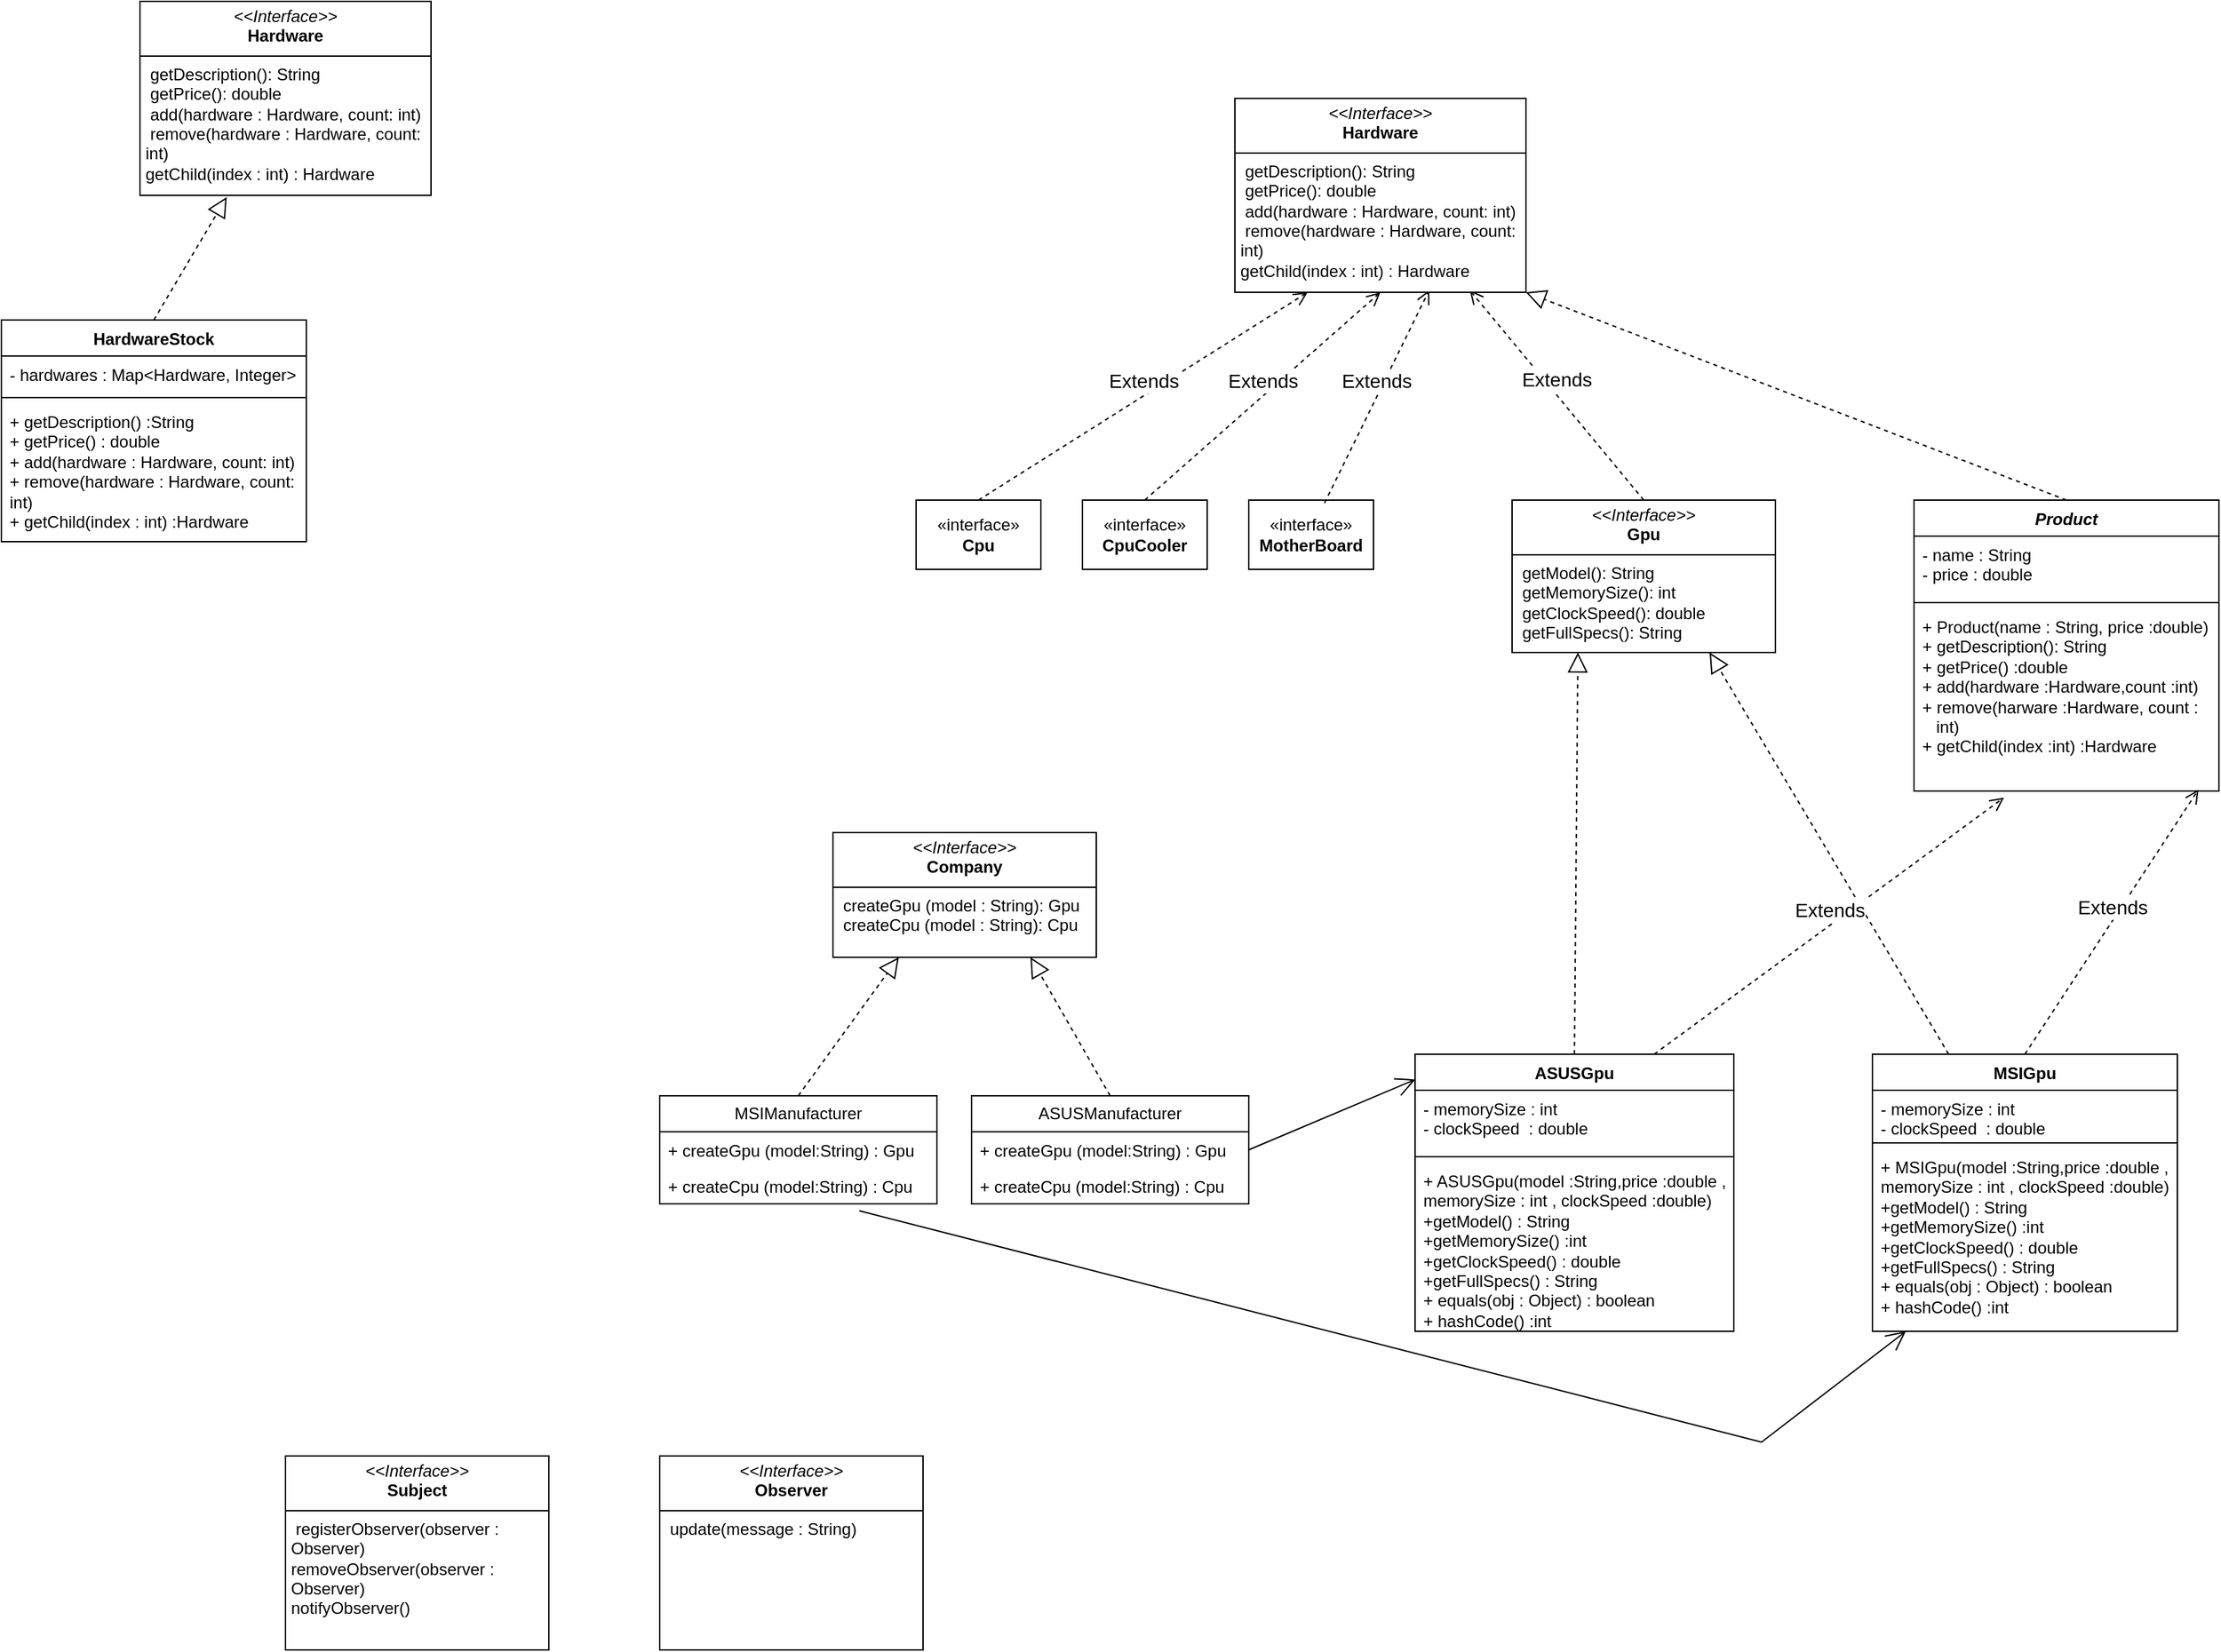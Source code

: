 <mxfile version="24.9.1">
  <diagram id="C5RBs43oDa-KdzZeNtuy" name="Page-1">
    <mxGraphModel dx="2852" dy="2026" grid="1" gridSize="10" guides="1" tooltips="1" connect="1" arrows="1" fold="1" page="1" pageScale="1" pageWidth="827" pageHeight="1169" math="0" shadow="0">
      <root>
        <mxCell id="WIyWlLk6GJQsqaUBKTNV-0" />
        <mxCell id="WIyWlLk6GJQsqaUBKTNV-1" parent="WIyWlLk6GJQsqaUBKTNV-0" />
        <mxCell id="6QeNphfjCAm_pFqaKiIY-1" value="«interface»&lt;br&gt;&lt;b&gt;Cpu&lt;/b&gt;" style="html=1;whiteSpace=wrap;" parent="WIyWlLk6GJQsqaUBKTNV-1" vertex="1">
          <mxGeometry x="-130" y="-50" width="90" height="50" as="geometry" />
        </mxCell>
        <mxCell id="6QeNphfjCAm_pFqaKiIY-2" value="«interface»&lt;br&gt;&lt;b&gt;CpuCooler&lt;/b&gt;" style="html=1;whiteSpace=wrap;" parent="WIyWlLk6GJQsqaUBKTNV-1" vertex="1">
          <mxGeometry x="-10" y="-50" width="90" height="50" as="geometry" />
        </mxCell>
        <mxCell id="6QeNphfjCAm_pFqaKiIY-3" value="«interface»&lt;br&gt;&lt;b&gt;MotherBoard&lt;/b&gt;" style="html=1;whiteSpace=wrap;" parent="WIyWlLk6GJQsqaUBKTNV-1" vertex="1">
          <mxGeometry x="110" y="-50" width="90" height="50" as="geometry" />
        </mxCell>
        <mxCell id="6QeNphfjCAm_pFqaKiIY-5" value="ASUSGpu" style="swimlane;fontStyle=1;align=center;verticalAlign=top;childLayout=stackLayout;horizontal=1;startSize=26;horizontalStack=0;resizeParent=1;resizeParentMax=0;resizeLast=0;collapsible=1;marginBottom=0;whiteSpace=wrap;html=1;" parent="WIyWlLk6GJQsqaUBKTNV-1" vertex="1">
          <mxGeometry x="230" y="350" width="230" height="200" as="geometry" />
        </mxCell>
        <mxCell id="6QeNphfjCAm_pFqaKiIY-6" value="- memorySize : int&lt;div&gt;- clockSpeed&amp;nbsp; : double&lt;/div&gt;" style="text;strokeColor=none;fillColor=none;align=left;verticalAlign=top;spacingLeft=4;spacingRight=4;overflow=hidden;rotatable=0;points=[[0,0.5],[1,0.5]];portConstraint=eastwest;whiteSpace=wrap;html=1;" parent="6QeNphfjCAm_pFqaKiIY-5" vertex="1">
          <mxGeometry y="26" width="230" height="44" as="geometry" />
        </mxCell>
        <mxCell id="6QeNphfjCAm_pFqaKiIY-7" value="" style="line;strokeWidth=1;fillColor=none;align=left;verticalAlign=middle;spacingTop=-1;spacingLeft=3;spacingRight=3;rotatable=0;labelPosition=right;points=[];portConstraint=eastwest;strokeColor=inherit;" parent="6QeNphfjCAm_pFqaKiIY-5" vertex="1">
          <mxGeometry y="70" width="230" height="8" as="geometry" />
        </mxCell>
        <mxCell id="6QeNphfjCAm_pFqaKiIY-8" value="+ ASUSGpu(model :String,price :double , memorySize : int , clockSpeed :double)&lt;div&gt;+getModel() : String&lt;/div&gt;&lt;div&gt;+getMemorySize() :int&lt;/div&gt;&lt;div&gt;+getClockSpeed() : double&lt;/div&gt;&lt;div&gt;+getFullSpecs() : String&lt;/div&gt;&lt;div&gt;+ equals(obj : Object) : boolean&lt;/div&gt;&lt;div&gt;+ hashCode() :int&amp;nbsp;&lt;/div&gt;" style="text;strokeColor=none;fillColor=none;align=left;verticalAlign=top;spacingLeft=4;spacingRight=4;overflow=hidden;rotatable=0;points=[[0,0.5],[1,0.5]];portConstraint=eastwest;whiteSpace=wrap;html=1;" parent="6QeNphfjCAm_pFqaKiIY-5" vertex="1">
          <mxGeometry y="78" width="230" height="122" as="geometry" />
        </mxCell>
        <mxCell id="6QeNphfjCAm_pFqaKiIY-13" value="&lt;p style=&quot;margin:0px;margin-top:4px;text-align:center;&quot;&gt;&lt;i&gt;&amp;lt;&amp;lt;Interface&amp;gt;&amp;gt;&lt;/i&gt;&lt;br&gt;&lt;b&gt;Gpu&lt;/b&gt;&lt;/p&gt;&lt;hr size=&quot;1&quot; style=&quot;border-style:solid;&quot;&gt;&lt;p style=&quot;margin:0px;margin-left:4px;&quot;&gt;&amp;nbsp;getModel(): String&lt;br&gt;&amp;nbsp;getMemorySize(): int&lt;/p&gt;&lt;p style=&quot;margin:0px;margin-left:4px;&quot;&gt;&amp;nbsp;getClockSpeed(): double&lt;/p&gt;&lt;p style=&quot;margin:0px;margin-left:4px;&quot;&gt;&amp;nbsp;getFullSpecs(): String&lt;/p&gt;" style="verticalAlign=top;align=left;overflow=fill;html=1;whiteSpace=wrap;" parent="WIyWlLk6GJQsqaUBKTNV-1" vertex="1">
          <mxGeometry x="300" y="-50" width="190" height="110" as="geometry" />
        </mxCell>
        <mxCell id="6QeNphfjCAm_pFqaKiIY-14" value="MSIGpu" style="swimlane;fontStyle=1;align=center;verticalAlign=top;childLayout=stackLayout;horizontal=1;startSize=26;horizontalStack=0;resizeParent=1;resizeParentMax=0;resizeLast=0;collapsible=1;marginBottom=0;whiteSpace=wrap;html=1;" parent="WIyWlLk6GJQsqaUBKTNV-1" vertex="1">
          <mxGeometry x="560" y="350" width="220" height="200" as="geometry" />
        </mxCell>
        <mxCell id="6QeNphfjCAm_pFqaKiIY-15" value="- memorySize : int&lt;div&gt;- clockSpeed&amp;nbsp; : double&lt;/div&gt;" style="text;strokeColor=none;fillColor=none;align=left;verticalAlign=top;spacingLeft=4;spacingRight=4;overflow=hidden;rotatable=0;points=[[0,0.5],[1,0.5]];portConstraint=eastwest;whiteSpace=wrap;html=1;" parent="6QeNphfjCAm_pFqaKiIY-14" vertex="1">
          <mxGeometry y="26" width="220" height="34" as="geometry" />
        </mxCell>
        <mxCell id="6QeNphfjCAm_pFqaKiIY-16" value="" style="line;strokeWidth=1;fillColor=none;align=left;verticalAlign=middle;spacingTop=-1;spacingLeft=3;spacingRight=3;rotatable=0;labelPosition=right;points=[];portConstraint=eastwest;strokeColor=inherit;" parent="6QeNphfjCAm_pFqaKiIY-14" vertex="1">
          <mxGeometry y="60" width="220" height="8" as="geometry" />
        </mxCell>
        <mxCell id="6QeNphfjCAm_pFqaKiIY-17" value="+ MSIGpu(model :String,price :double , memorySize : int , clockSpeed :double)&lt;div&gt;+getModel() : String&lt;/div&gt;&lt;div&gt;+getMemorySize() :int&lt;/div&gt;&lt;div&gt;+getClockSpeed() : double&lt;/div&gt;&lt;div&gt;+getFullSpecs() : String&lt;/div&gt;&lt;div&gt;+ equals(obj : Object) : boolean&lt;/div&gt;&lt;div&gt;+ hashCode() :int&amp;nbsp;&lt;/div&gt;" style="text;strokeColor=none;fillColor=none;align=left;verticalAlign=top;spacingLeft=4;spacingRight=4;overflow=hidden;rotatable=0;points=[[0,0.5],[1,0.5]];portConstraint=eastwest;whiteSpace=wrap;html=1;" parent="6QeNphfjCAm_pFqaKiIY-14" vertex="1">
          <mxGeometry y="68" width="220" height="132" as="geometry" />
        </mxCell>
        <mxCell id="6QeNphfjCAm_pFqaKiIY-18" value="" style="endArrow=block;dashed=1;endFill=0;endSize=12;html=1;rounded=0;entryX=0.75;entryY=1;entryDx=0;entryDy=0;exitX=0.25;exitY=0;exitDx=0;exitDy=0;" parent="WIyWlLk6GJQsqaUBKTNV-1" source="6QeNphfjCAm_pFqaKiIY-14" target="6QeNphfjCAm_pFqaKiIY-13" edge="1">
          <mxGeometry width="160" relative="1" as="geometry">
            <mxPoint x="750" y="200" as="sourcePoint" />
            <mxPoint x="730" y="170" as="targetPoint" />
          </mxGeometry>
        </mxCell>
        <mxCell id="6QeNphfjCAm_pFqaKiIY-19" value="" style="endArrow=block;dashed=1;endFill=0;endSize=12;html=1;rounded=0;exitX=0.5;exitY=0;exitDx=0;exitDy=0;entryX=0.25;entryY=1;entryDx=0;entryDy=0;" parent="WIyWlLk6GJQsqaUBKTNV-1" source="6QeNphfjCAm_pFqaKiIY-5" target="6QeNphfjCAm_pFqaKiIY-13" edge="1">
          <mxGeometry width="160" relative="1" as="geometry">
            <mxPoint x="570" y="170" as="sourcePoint" />
            <mxPoint x="730" y="170" as="targetPoint" />
          </mxGeometry>
        </mxCell>
        <mxCell id="6QeNphfjCAm_pFqaKiIY-25" value="&lt;i&gt;Product&lt;/i&gt;" style="swimlane;fontStyle=1;align=center;verticalAlign=top;childLayout=stackLayout;horizontal=1;startSize=26;horizontalStack=0;resizeParent=1;resizeParentMax=0;resizeLast=0;collapsible=1;marginBottom=0;whiteSpace=wrap;html=1;" parent="WIyWlLk6GJQsqaUBKTNV-1" vertex="1">
          <mxGeometry x="590" y="-50" width="220" height="210" as="geometry" />
        </mxCell>
        <mxCell id="6QeNphfjCAm_pFqaKiIY-26" value="- name : String&lt;div&gt;- price : double&lt;/div&gt;" style="text;strokeColor=none;fillColor=none;align=left;verticalAlign=top;spacingLeft=4;spacingRight=4;overflow=hidden;rotatable=0;points=[[0,0.5],[1,0.5]];portConstraint=eastwest;whiteSpace=wrap;html=1;" parent="6QeNphfjCAm_pFqaKiIY-25" vertex="1">
          <mxGeometry y="26" width="220" height="44" as="geometry" />
        </mxCell>
        <mxCell id="6QeNphfjCAm_pFqaKiIY-27" value="" style="line;strokeWidth=1;fillColor=none;align=left;verticalAlign=middle;spacingTop=-1;spacingLeft=3;spacingRight=3;rotatable=0;labelPosition=right;points=[];portConstraint=eastwest;strokeColor=inherit;" parent="6QeNphfjCAm_pFqaKiIY-25" vertex="1">
          <mxGeometry y="70" width="220" height="8" as="geometry" />
        </mxCell>
        <mxCell id="6QeNphfjCAm_pFqaKiIY-28" value="+ Product(name : String, price :double)&lt;div&gt;+ getDescription(): String&lt;/div&gt;&lt;div&gt;+ getPrice() :double&lt;/div&gt;&lt;div&gt;+ add(hardware :Hardware,count :int)&lt;/div&gt;&lt;div&gt;+ remove(harware :Hardware, count :&amp;nbsp; &amp;nbsp; &amp;nbsp; &amp;nbsp;int)&lt;/div&gt;&lt;div&gt;+ getChild(index :int) :Hardware&lt;/div&gt;" style="text;strokeColor=none;fillColor=none;align=left;verticalAlign=top;spacingLeft=4;spacingRight=4;overflow=hidden;rotatable=0;points=[[0,0.5],[1,0.5]];portConstraint=eastwest;whiteSpace=wrap;html=1;" parent="6QeNphfjCAm_pFqaKiIY-25" vertex="1">
          <mxGeometry y="78" width="220" height="132" as="geometry" />
        </mxCell>
        <mxCell id="6QeNphfjCAm_pFqaKiIY-30" value="&lt;span style=&quot;font-size: 14px;&quot;&gt;Extends&lt;/span&gt;" style="html=1;verticalAlign=bottom;endArrow=open;dashed=1;endSize=8;curved=0;rounded=0;entryX=0.668;entryY=0.988;entryDx=0;entryDy=0;entryPerimeter=0;exitX=0.607;exitY=0.044;exitDx=0;exitDy=0;exitPerimeter=0;" parent="WIyWlLk6GJQsqaUBKTNV-1" source="6QeNphfjCAm_pFqaKiIY-3" target="6QeNphfjCAm_pFqaKiIY-53" edge="1">
          <mxGeometry relative="1" as="geometry">
            <mxPoint x="550" y="470" as="sourcePoint" />
            <mxPoint x="180" y="300" as="targetPoint" />
          </mxGeometry>
        </mxCell>
        <mxCell id="6QeNphfjCAm_pFqaKiIY-31" value="&lt;font style=&quot;font-size: 14px;&quot;&gt;Extends&lt;/font&gt;" style="html=1;verticalAlign=bottom;endArrow=open;dashed=1;endSize=8;curved=0;rounded=0;exitX=0.5;exitY=0;exitDx=0;exitDy=0;entryX=0.807;entryY=0.989;entryDx=0;entryDy=0;entryPerimeter=0;" parent="WIyWlLk6GJQsqaUBKTNV-1" source="6QeNphfjCAm_pFqaKiIY-13" edge="1" target="6QeNphfjCAm_pFqaKiIY-53">
          <mxGeometry relative="1" as="geometry">
            <mxPoint x="210" y="397" as="sourcePoint" />
            <mxPoint x="40" y="-240" as="targetPoint" />
          </mxGeometry>
        </mxCell>
        <mxCell id="6QeNphfjCAm_pFqaKiIY-32" value="&lt;font style=&quot;font-size: 14px;&quot;&gt;Extends&lt;/font&gt;" style="html=1;verticalAlign=bottom;endArrow=open;dashed=1;endSize=8;curved=0;rounded=0;entryX=0.5;entryY=1;entryDx=0;entryDy=0;exitX=0.5;exitY=0;exitDx=0;exitDy=0;" parent="WIyWlLk6GJQsqaUBKTNV-1" source="6QeNphfjCAm_pFqaKiIY-2" target="6QeNphfjCAm_pFqaKiIY-53" edge="1">
          <mxGeometry relative="1" as="geometry">
            <mxPoint x="110" y="400" as="sourcePoint" />
            <mxPoint x="-250" y="470" as="targetPoint" />
          </mxGeometry>
        </mxCell>
        <mxCell id="6QeNphfjCAm_pFqaKiIY-33" value="&lt;font style=&quot;font-size: 14px;&quot;&gt;Extends&lt;/font&gt;" style="html=1;verticalAlign=bottom;endArrow=open;dashed=1;endSize=8;curved=0;rounded=0;entryX=0.25;entryY=1;entryDx=0;entryDy=0;exitX=0.5;exitY=0;exitDx=0;exitDy=0;" parent="WIyWlLk6GJQsqaUBKTNV-1" source="6QeNphfjCAm_pFqaKiIY-1" target="6QeNphfjCAm_pFqaKiIY-53" edge="1">
          <mxGeometry relative="1" as="geometry">
            <mxPoint x="160" y="335" as="sourcePoint" />
            <mxPoint x="-117" y="250" as="targetPoint" />
          </mxGeometry>
        </mxCell>
        <mxCell id="6QeNphfjCAm_pFqaKiIY-34" value="&lt;p style=&quot;margin:0px;margin-top:4px;text-align:center;&quot;&gt;&lt;i&gt;&amp;lt;&amp;lt;Interface&amp;gt;&amp;gt;&lt;/i&gt;&lt;br&gt;&lt;b&gt;Company&lt;/b&gt;&lt;/p&gt;&lt;hr size=&quot;1&quot; style=&quot;border-style:solid;&quot;&gt;&lt;p style=&quot;margin:0px;margin-left:4px;&quot;&gt;&amp;nbsp;createGpu (model : String): Gpu&lt;br&gt;&amp;nbsp;createCpu (model : String): Cpu&lt;/p&gt;" style="verticalAlign=top;align=left;overflow=fill;html=1;whiteSpace=wrap;" parent="WIyWlLk6GJQsqaUBKTNV-1" vertex="1">
          <mxGeometry x="-190" y="190" width="190" height="90" as="geometry" />
        </mxCell>
        <mxCell id="6QeNphfjCAm_pFqaKiIY-39" value="ASUSManufacturer" style="swimlane;fontStyle=0;childLayout=stackLayout;horizontal=1;startSize=26;fillColor=none;horizontalStack=0;resizeParent=1;resizeParentMax=0;resizeLast=0;collapsible=1;marginBottom=0;whiteSpace=wrap;html=1;" parent="WIyWlLk6GJQsqaUBKTNV-1" vertex="1">
          <mxGeometry x="-90" y="380" width="200" height="78" as="geometry" />
        </mxCell>
        <mxCell id="6QeNphfjCAm_pFqaKiIY-40" value="+ createGpu (model:String) : Gpu" style="text;strokeColor=none;fillColor=none;align=left;verticalAlign=top;spacingLeft=4;spacingRight=4;overflow=hidden;rotatable=0;points=[[0,0.5],[1,0.5]];portConstraint=eastwest;whiteSpace=wrap;html=1;" parent="6QeNphfjCAm_pFqaKiIY-39" vertex="1">
          <mxGeometry y="26" width="200" height="26" as="geometry" />
        </mxCell>
        <mxCell id="6QeNphfjCAm_pFqaKiIY-41" value="+ createCpu (model:String) : Cpu" style="text;strokeColor=none;fillColor=none;align=left;verticalAlign=top;spacingLeft=4;spacingRight=4;overflow=hidden;rotatable=0;points=[[0,0.5],[1,0.5]];portConstraint=eastwest;whiteSpace=wrap;html=1;" parent="6QeNphfjCAm_pFqaKiIY-39" vertex="1">
          <mxGeometry y="52" width="200" height="26" as="geometry" />
        </mxCell>
        <mxCell id="6QeNphfjCAm_pFqaKiIY-43" value="" style="endArrow=block;dashed=1;endFill=0;endSize=12;html=1;rounded=0;exitX=0.5;exitY=0;exitDx=0;exitDy=0;entryX=0.75;entryY=1;entryDx=0;entryDy=0;" parent="WIyWlLk6GJQsqaUBKTNV-1" source="6QeNphfjCAm_pFqaKiIY-39" target="6QeNphfjCAm_pFqaKiIY-34" edge="1">
          <mxGeometry width="160" relative="1" as="geometry">
            <mxPoint x="-130" y="320" as="sourcePoint" />
            <mxPoint x="30" y="320" as="targetPoint" />
          </mxGeometry>
        </mxCell>
        <mxCell id="6QeNphfjCAm_pFqaKiIY-48" value="MSIManufacturer" style="swimlane;fontStyle=0;childLayout=stackLayout;horizontal=1;startSize=26;fillColor=none;horizontalStack=0;resizeParent=1;resizeParentMax=0;resizeLast=0;collapsible=1;marginBottom=0;whiteSpace=wrap;html=1;" parent="WIyWlLk6GJQsqaUBKTNV-1" vertex="1">
          <mxGeometry x="-315" y="380" width="200" height="78" as="geometry" />
        </mxCell>
        <mxCell id="6QeNphfjCAm_pFqaKiIY-49" value="+ createGpu (model:String) : Gpu" style="text;strokeColor=none;fillColor=none;align=left;verticalAlign=top;spacingLeft=4;spacingRight=4;overflow=hidden;rotatable=0;points=[[0,0.5],[1,0.5]];portConstraint=eastwest;whiteSpace=wrap;html=1;" parent="6QeNphfjCAm_pFqaKiIY-48" vertex="1">
          <mxGeometry y="26" width="200" height="26" as="geometry" />
        </mxCell>
        <mxCell id="6QeNphfjCAm_pFqaKiIY-50" value="+ createCpu (model:String) : Cpu" style="text;strokeColor=none;fillColor=none;align=left;verticalAlign=top;spacingLeft=4;spacingRight=4;overflow=hidden;rotatable=0;points=[[0,0.5],[1,0.5]];portConstraint=eastwest;whiteSpace=wrap;html=1;" parent="6QeNphfjCAm_pFqaKiIY-48" vertex="1">
          <mxGeometry y="52" width="200" height="26" as="geometry" />
        </mxCell>
        <mxCell id="6QeNphfjCAm_pFqaKiIY-52" value="" style="endArrow=block;dashed=1;endFill=0;endSize=12;html=1;rounded=0;exitX=0.5;exitY=0;exitDx=0;exitDy=0;entryX=0.25;entryY=1;entryDx=0;entryDy=0;" parent="WIyWlLk6GJQsqaUBKTNV-1" source="6QeNphfjCAm_pFqaKiIY-48" target="6QeNphfjCAm_pFqaKiIY-34" edge="1">
          <mxGeometry width="160" relative="1" as="geometry">
            <mxPoint x="-190" y="400" as="sourcePoint" />
            <mxPoint x="-47" y="280" as="targetPoint" />
          </mxGeometry>
        </mxCell>
        <mxCell id="6QeNphfjCAm_pFqaKiIY-53" value="&lt;p style=&quot;margin:0px;margin-top:4px;text-align:center;&quot;&gt;&lt;i&gt;&amp;lt;&amp;lt;Interface&amp;gt;&amp;gt;&lt;/i&gt;&lt;br&gt;&lt;b&gt;Hardware&lt;/b&gt;&lt;/p&gt;&lt;hr size=&quot;1&quot; style=&quot;border-style:solid;&quot;&gt;&lt;p style=&quot;margin:0px;margin-left:4px;&quot;&gt;&lt;span style=&quot;background-color: initial;&quot;&gt;&amp;nbsp;getDescription(): String&lt;/span&gt;&lt;/p&gt;&lt;p style=&quot;margin:0px;margin-left:4px;&quot;&gt;&amp;nbsp;getPrice(): double&lt;/p&gt;&lt;p style=&quot;margin:0px;margin-left:4px;&quot;&gt;&amp;nbsp;add(hardware : Hardware, count: int)&lt;/p&gt;&lt;p style=&quot;margin:0px;margin-left:4px;&quot;&gt;&amp;nbsp;remove&lt;span style=&quot;background-color: initial;&quot;&gt;(hardware : Hardware, count: int)&lt;/span&gt;&lt;/p&gt;&lt;p style=&quot;margin:0px;margin-left:4px;&quot;&gt;&lt;span style=&quot;background-color: initial;&quot;&gt;getChild(index : int) : Hardware&lt;/span&gt;&lt;/p&gt;&lt;div&gt;&lt;span style=&quot;background-color: initial;&quot;&gt;&lt;br&gt;&lt;/span&gt;&lt;/div&gt;&lt;p style=&quot;margin:0px;margin-left:4px;&quot;&gt;&lt;br&gt;&lt;/p&gt;" style="verticalAlign=top;align=left;overflow=fill;html=1;whiteSpace=wrap;" parent="WIyWlLk6GJQsqaUBKTNV-1" vertex="1">
          <mxGeometry x="100" y="-340" width="210" height="140" as="geometry" />
        </mxCell>
        <mxCell id="6QeNphfjCAm_pFqaKiIY-54" value="HardwareStock" style="swimlane;fontStyle=1;align=center;verticalAlign=top;childLayout=stackLayout;horizontal=1;startSize=26;horizontalStack=0;resizeParent=1;resizeParentMax=0;resizeLast=0;collapsible=1;marginBottom=0;whiteSpace=wrap;html=1;" parent="WIyWlLk6GJQsqaUBKTNV-1" vertex="1">
          <mxGeometry x="-790" y="-180" width="220" height="160" as="geometry" />
        </mxCell>
        <mxCell id="6QeNphfjCAm_pFqaKiIY-55" value="- hardwares : Map&amp;lt;Hardware, Integer&amp;gt; " style="text;strokeColor=none;fillColor=none;align=left;verticalAlign=top;spacingLeft=4;spacingRight=4;overflow=hidden;rotatable=0;points=[[0,0.5],[1,0.5]];portConstraint=eastwest;whiteSpace=wrap;html=1;" parent="6QeNphfjCAm_pFqaKiIY-54" vertex="1">
          <mxGeometry y="26" width="220" height="26" as="geometry" />
        </mxCell>
        <mxCell id="6QeNphfjCAm_pFqaKiIY-56" value="" style="line;strokeWidth=1;fillColor=none;align=left;verticalAlign=middle;spacingTop=-1;spacingLeft=3;spacingRight=3;rotatable=0;labelPosition=right;points=[];portConstraint=eastwest;strokeColor=inherit;" parent="6QeNphfjCAm_pFqaKiIY-54" vertex="1">
          <mxGeometry y="52" width="220" height="8" as="geometry" />
        </mxCell>
        <mxCell id="6QeNphfjCAm_pFqaKiIY-57" value="+ getDescription() :String&lt;div&gt;+ getPrice() : double&lt;/div&gt;&lt;div&gt;+&amp;nbsp;&lt;span style=&quot;background-color: initial;&quot;&gt;add(hardware : Hardware, count: int)&lt;/span&gt;&lt;/div&gt;&lt;div&gt;&lt;span style=&quot;background-color: initial;&quot;&gt;+ remove&lt;/span&gt;&lt;span style=&quot;background-color: initial;&quot;&gt;(hardware : Hardware, count: int)&lt;/span&gt;&lt;/div&gt;&lt;div&gt;&lt;span style=&quot;background-color: initial;&quot;&gt;+ getChild(index : int) :Hardware&lt;/span&gt;&lt;/div&gt;&lt;div&gt;&lt;br&gt;&lt;div&gt;&lt;br&gt;&lt;/div&gt;&lt;/div&gt;" style="text;strokeColor=none;fillColor=none;align=left;verticalAlign=top;spacingLeft=4;spacingRight=4;overflow=hidden;rotatable=0;points=[[0,0.5],[1,0.5]];portConstraint=eastwest;whiteSpace=wrap;html=1;" parent="6QeNphfjCAm_pFqaKiIY-54" vertex="1">
          <mxGeometry y="60" width="220" height="100" as="geometry" />
        </mxCell>
        <mxCell id="6QeNphfjCAm_pFqaKiIY-58" value="" style="endArrow=block;dashed=1;endFill=0;endSize=12;html=1;rounded=0;entryX=0.298;entryY=1.009;entryDx=0;entryDy=0;exitX=0.5;exitY=0;exitDx=0;exitDy=0;entryPerimeter=0;" parent="WIyWlLk6GJQsqaUBKTNV-1" source="6QeNphfjCAm_pFqaKiIY-54" target="XWvDcAkHK5dL2flV-9Gg-0" edge="1">
          <mxGeometry width="160" relative="1" as="geometry">
            <mxPoint x="-450" y="-155" as="sourcePoint" />
            <mxPoint x="-290" y="-155" as="targetPoint" />
          </mxGeometry>
        </mxCell>
        <mxCell id="6QeNphfjCAm_pFqaKiIY-59" value="&lt;p style=&quot;margin:0px;margin-top:4px;text-align:center;&quot;&gt;&lt;i&gt;&amp;lt;&amp;lt;Interface&amp;gt;&amp;gt;&lt;/i&gt;&lt;br&gt;&lt;b&gt;Subject&lt;/b&gt;&lt;/p&gt;&lt;hr size=&quot;1&quot; style=&quot;border-style:solid;&quot;&gt;&lt;p style=&quot;margin:0px;margin-left:4px;&quot;&gt;&amp;nbsp;registerObserver(observer : Observer)&lt;br&gt;removeObserver(observer : Observer)&lt;/p&gt;&lt;p style=&quot;margin:0px;margin-left:4px;&quot;&gt;notify&lt;span style=&quot;background-color: initial;&quot;&gt;Observer()&lt;/span&gt;&lt;/p&gt;" style="verticalAlign=top;align=left;overflow=fill;html=1;whiteSpace=wrap;" parent="WIyWlLk6GJQsqaUBKTNV-1" vertex="1">
          <mxGeometry x="-585" y="640" width="190" height="140" as="geometry" />
        </mxCell>
        <mxCell id="6QeNphfjCAm_pFqaKiIY-60" value="&lt;p style=&quot;margin:0px;margin-top:4px;text-align:center;&quot;&gt;&lt;i&gt;&amp;lt;&amp;lt;Interface&amp;gt;&amp;gt;&lt;/i&gt;&lt;br&gt;&lt;b&gt;Observer&lt;/b&gt;&lt;/p&gt;&lt;hr size=&quot;1&quot; style=&quot;border-style:solid;&quot;&gt;&lt;p style=&quot;margin:0px;margin-left:4px;&quot;&gt;&amp;nbsp;update(message : String)&lt;/p&gt;" style="verticalAlign=top;align=left;overflow=fill;html=1;whiteSpace=wrap;" parent="WIyWlLk6GJQsqaUBKTNV-1" vertex="1">
          <mxGeometry x="-315" y="640" width="190" height="140" as="geometry" />
        </mxCell>
        <mxCell id="6QeNphfjCAm_pFqaKiIY-62" value="" style="endArrow=block;dashed=1;endFill=0;endSize=12;html=1;rounded=0;exitX=0.5;exitY=0;exitDx=0;exitDy=0;entryX=1;entryY=1;entryDx=0;entryDy=0;" parent="WIyWlLk6GJQsqaUBKTNV-1" source="6QeNphfjCAm_pFqaKiIY-25" target="6QeNphfjCAm_pFqaKiIY-53" edge="1">
          <mxGeometry width="160" relative="1" as="geometry">
            <mxPoint x="250" y="240" as="sourcePoint" />
            <mxPoint x="410" y="240" as="targetPoint" />
          </mxGeometry>
        </mxCell>
        <mxCell id="6QeNphfjCAm_pFqaKiIY-63" value="&lt;font style=&quot;font-size: 14px;&quot;&gt;Extends&lt;/font&gt;" style="html=1;verticalAlign=bottom;endArrow=open;dashed=1;endSize=8;curved=0;rounded=0;entryX=0.295;entryY=1.036;entryDx=0;entryDy=0;exitX=0.75;exitY=0;exitDx=0;exitDy=0;entryPerimeter=0;" parent="WIyWlLk6GJQsqaUBKTNV-1" source="6QeNphfjCAm_pFqaKiIY-5" target="6QeNphfjCAm_pFqaKiIY-28" edge="1">
          <mxGeometry relative="1" as="geometry">
            <mxPoint x="625" y="-110" as="sourcePoint" />
            <mxPoint x="80" y="-160" as="targetPoint" />
          </mxGeometry>
        </mxCell>
        <mxCell id="6QeNphfjCAm_pFqaKiIY-64" value="&lt;font style=&quot;font-size: 14px;&quot;&gt;Extends&lt;/font&gt;" style="html=1;verticalAlign=bottom;endArrow=open;dashed=1;endSize=8;curved=0;rounded=0;entryX=0.933;entryY=0.992;entryDx=0;entryDy=0;exitX=0.5;exitY=0;exitDx=0;exitDy=0;entryPerimeter=0;" parent="WIyWlLk6GJQsqaUBKTNV-1" source="6QeNphfjCAm_pFqaKiIY-14" target="6QeNphfjCAm_pFqaKiIY-28" edge="1">
          <mxGeometry relative="1" as="geometry">
            <mxPoint x="438" y="220" as="sourcePoint" />
            <mxPoint x="237" y="124" as="targetPoint" />
          </mxGeometry>
        </mxCell>
        <mxCell id="XWvDcAkHK5dL2flV-9Gg-0" value="&lt;p style=&quot;margin:0px;margin-top:4px;text-align:center;&quot;&gt;&lt;i&gt;&amp;lt;&amp;lt;Interface&amp;gt;&amp;gt;&lt;/i&gt;&lt;br&gt;&lt;b&gt;Hardware&lt;/b&gt;&lt;/p&gt;&lt;hr size=&quot;1&quot; style=&quot;border-style:solid;&quot;&gt;&lt;p style=&quot;margin:0px;margin-left:4px;&quot;&gt;&lt;span style=&quot;background-color: initial;&quot;&gt;&amp;nbsp;getDescription(): String&lt;/span&gt;&lt;/p&gt;&lt;p style=&quot;margin:0px;margin-left:4px;&quot;&gt;&amp;nbsp;getPrice(): double&lt;/p&gt;&lt;p style=&quot;margin:0px;margin-left:4px;&quot;&gt;&amp;nbsp;add(hardware : Hardware, count: int)&lt;/p&gt;&lt;p style=&quot;margin:0px;margin-left:4px;&quot;&gt;&amp;nbsp;remove&lt;span style=&quot;background-color: initial;&quot;&gt;(hardware : Hardware, count: int)&lt;/span&gt;&lt;/p&gt;&lt;p style=&quot;margin:0px;margin-left:4px;&quot;&gt;&lt;span style=&quot;background-color: initial;&quot;&gt;getChild(index : int) : Hardware&lt;/span&gt;&lt;/p&gt;&lt;div&gt;&lt;span style=&quot;background-color: initial;&quot;&gt;&lt;br&gt;&lt;/span&gt;&lt;/div&gt;&lt;p style=&quot;margin:0px;margin-left:4px;&quot;&gt;&lt;br&gt;&lt;/p&gt;" style="verticalAlign=top;align=left;overflow=fill;html=1;whiteSpace=wrap;" vertex="1" parent="WIyWlLk6GJQsqaUBKTNV-1">
          <mxGeometry x="-690" y="-410" width="210" height="140" as="geometry" />
        </mxCell>
        <mxCell id="XWvDcAkHK5dL2flV-9Gg-1" value="" style="endArrow=open;endFill=1;endSize=12;html=1;rounded=0;exitX=1;exitY=0.5;exitDx=0;exitDy=0;entryX=0.001;entryY=0.091;entryDx=0;entryDy=0;entryPerimeter=0;" edge="1" parent="WIyWlLk6GJQsqaUBKTNV-1" source="6QeNphfjCAm_pFqaKiIY-40" target="6QeNphfjCAm_pFqaKiIY-5">
          <mxGeometry width="160" relative="1" as="geometry">
            <mxPoint x="-80" y="230" as="sourcePoint" />
            <mxPoint x="80" y="230" as="targetPoint" />
          </mxGeometry>
        </mxCell>
        <mxCell id="XWvDcAkHK5dL2flV-9Gg-2" value="" style="endArrow=open;endFill=1;endSize=12;html=1;rounded=0;exitX=0.72;exitY=1.192;exitDx=0;exitDy=0;exitPerimeter=0;" edge="1" parent="WIyWlLk6GJQsqaUBKTNV-1" source="6QeNphfjCAm_pFqaKiIY-50" target="6QeNphfjCAm_pFqaKiIY-17">
          <mxGeometry width="160" relative="1" as="geometry">
            <mxPoint x="-80" y="230" as="sourcePoint" />
            <mxPoint x="80" y="230" as="targetPoint" />
            <Array as="points">
              <mxPoint x="480" y="630" />
            </Array>
          </mxGeometry>
        </mxCell>
      </root>
    </mxGraphModel>
  </diagram>
</mxfile>
